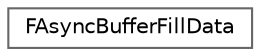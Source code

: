 digraph "Graphical Class Hierarchy"
{
 // INTERACTIVE_SVG=YES
 // LATEX_PDF_SIZE
  bgcolor="transparent";
  edge [fontname=Helvetica,fontsize=10,labelfontname=Helvetica,labelfontsize=10];
  node [fontname=Helvetica,fontsize=10,shape=box,height=0.2,width=0.4];
  rankdir="LR";
  Node0 [id="Node000000",label="FAsyncBufferFillData",height=0.2,width=0.4,color="grey40", fillcolor="white", style="filled",URL="$d1/d59/structFAsyncBufferFillData.html",tooltip=" "];
}
